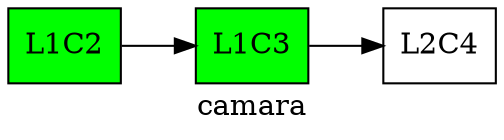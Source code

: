 digraph G {
  rankdir=LR
  node [shape=box]
  L1C2 [style=filled, fillcolor=green] 
  L1C3 [style=filled, fillcolor=green] 
  L2C4 [style=filled, fillcolor=white] 
  L1C2 -> L1C3 -> L2C4
  label=camara
}